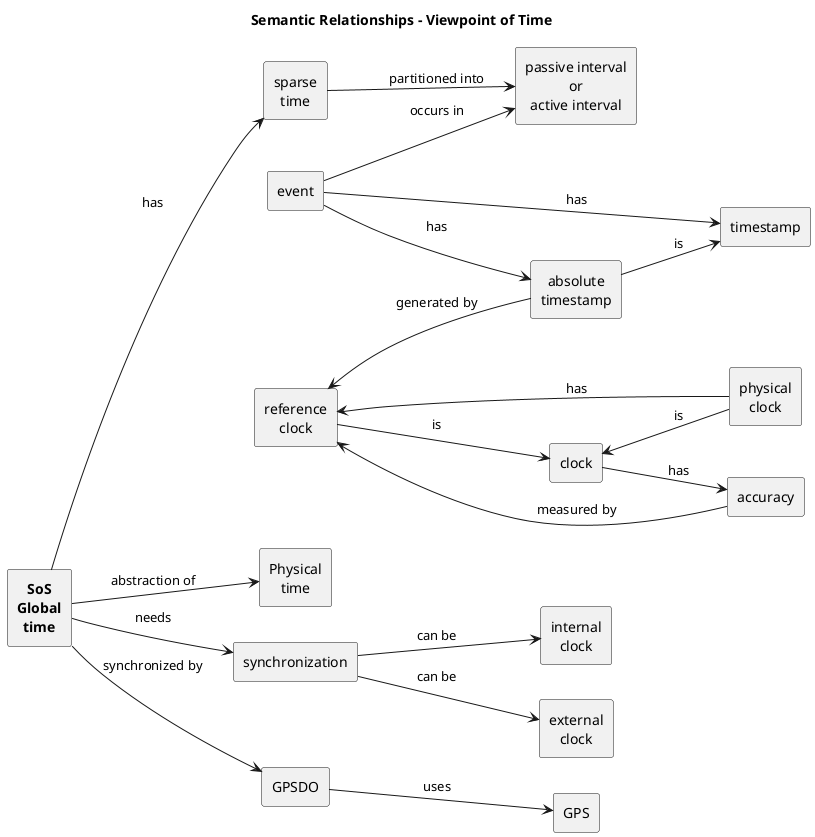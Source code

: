 @startuml
	title Semantic Relationships – Viewpoint of Time
	left to right direction
	hide stereotype
	<style>
	.center {
	  HorizontalAlignment center
	}
	.green {
	  FontColor green
	}
	.red {
	  FontColor red
	}
	</style>
	
	' Left side: Event and Timestamp relationships
	rectangle "event" as event
	rectangle "absolute\ntimestamp" as absolute <<center>>
	rectangle "timestamp" as timestamp
	rectangle "passive interval\nor\nactive interval" as passive <<center>>
	
	event --> absolute: has
	absolute--> timestamp : is
	event --> timestamp : has
	event --> passive : occurs in
	
	' Center-left: Clock definitions
	rectangle "physical\nclock" as physical <<center>>
	rectangle "reference\nclock" as reference <<center>>
	rectangle "clock" as clock
	rectangle "accuracy" as accuracy
	
	physical --> reference : has
	reference <-- absolute : generated by
	reference --> clock : is
	clock <-- physical : is
	clock --> accuracy : has
	accuracy --> reference : measured by
	
	' Right side: SoS Global time & synchronization
	rectangle "<b>SoS\n<b>Global\n<b>time" as SoS <<center>>
	rectangle "synchronization" as synchronization
	rectangle "internal\nclock" as internal <<center>>
	rectangle "external\nclock" as external <<center>>
	rectangle "Physical\ntime" as physical_time <<center>>
	rectangle "sparse\ntime" as sparse_time <<center>>
	rectangle "GPSDO" as GPSDO
	rectangle "GPS" as GPS
	
	SoS --> sparse_time : has
	sparse_time --> passive : partitioned into
	SoS --> physical_time : abstraction of
	SoS --> synchronization : needs
	synchronization --> internal : can be
	synchronization --> external : can be
	
	SoS --> GPSDO : synchronized by
	GPSDO --> GPS : uses

@enduml
